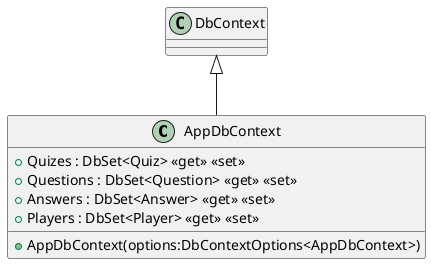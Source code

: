 @startuml
class AppDbContext {
    + Quizes : DbSet<Quiz> <<get>> <<set>>
    + Questions : DbSet<Question> <<get>> <<set>>
    + Answers : DbSet<Answer> <<get>> <<set>>
    + Players : DbSet<Player> <<get>> <<set>>
    + AppDbContext(options:DbContextOptions<AppDbContext>)
}
DbContext <|-- AppDbContext
@enduml
